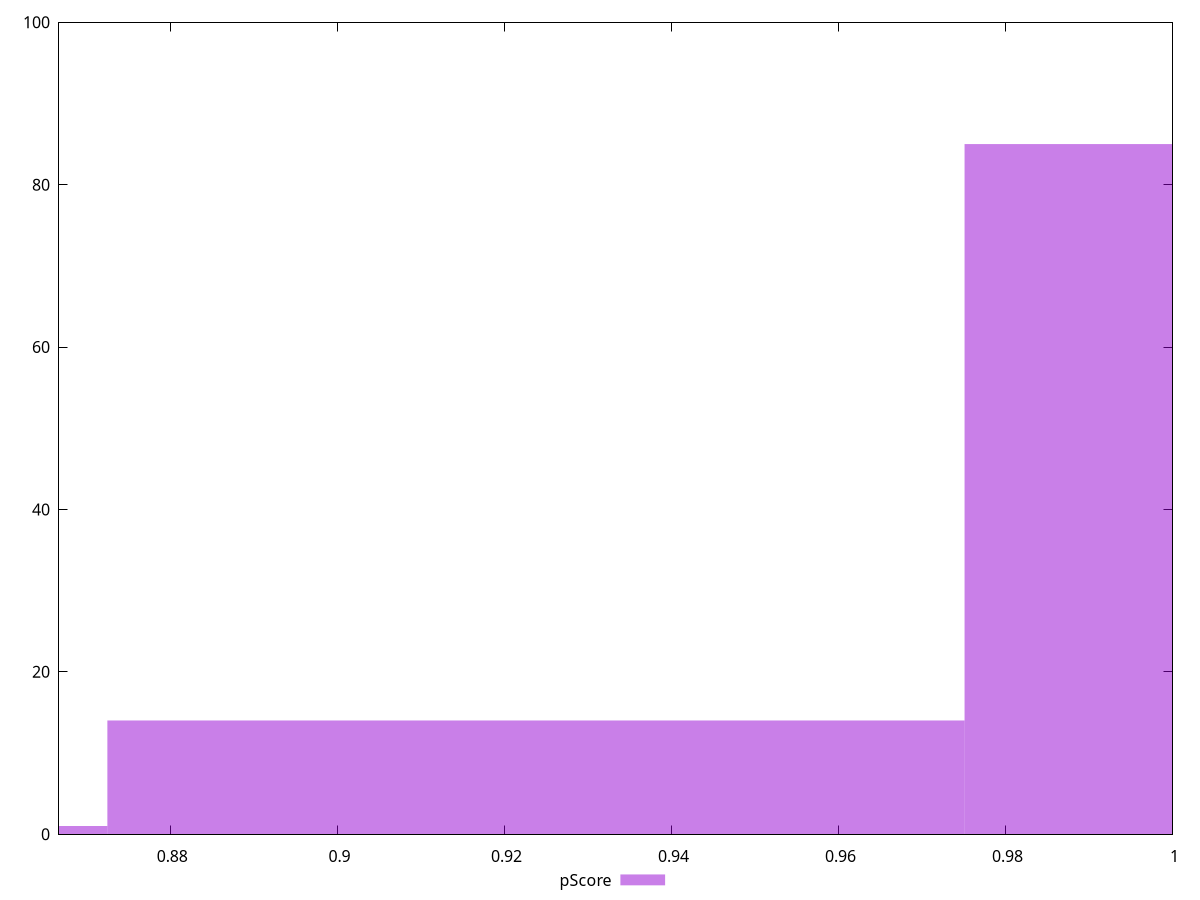reset

$pScore <<EOF
1.0264222787101305 85
0.9237800508391175 14
0.8211378229681044 1
EOF

set key outside below
set boxwidth 0.10264222787101306
set xrange [0.8666666666666667:1]
set yrange [0:100]
set trange [0:100]
set style fill transparent solid 0.5 noborder
set terminal svg size 640, 490 enhanced background rgb 'white'
set output "report_00018_2021-02-10T15-25-16.877Z/unminified-javascript/samples/pages+cached+noadtech/pScore/histogram.svg"

plot $pScore title "pScore" with boxes

reset
